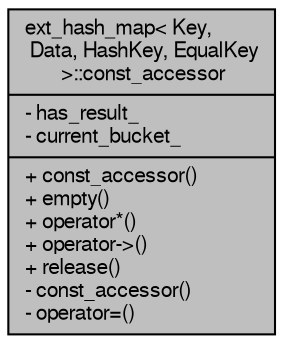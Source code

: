 digraph "ext_hash_map&lt; Key, Data, HashKey, EqualKey &gt;::const_accessor"
{
  edge [fontname="FreeSans",fontsize="10",labelfontname="FreeSans",labelfontsize="10"];
  node [fontname="FreeSans",fontsize="10",shape=record];
  Node1 [label="{ext_hash_map\< Key,\l Data, HashKey, EqualKey\l \>::const_accessor\n|- has_result_\l- current_bucket_\l|+ const_accessor()\l+ empty()\l+ operator*()\l+ operator-\>()\l+ release()\l- const_accessor()\l- operator=()\l}",height=0.2,width=0.4,color="black", fillcolor="grey75", style="filled" fontcolor="black"];
}
